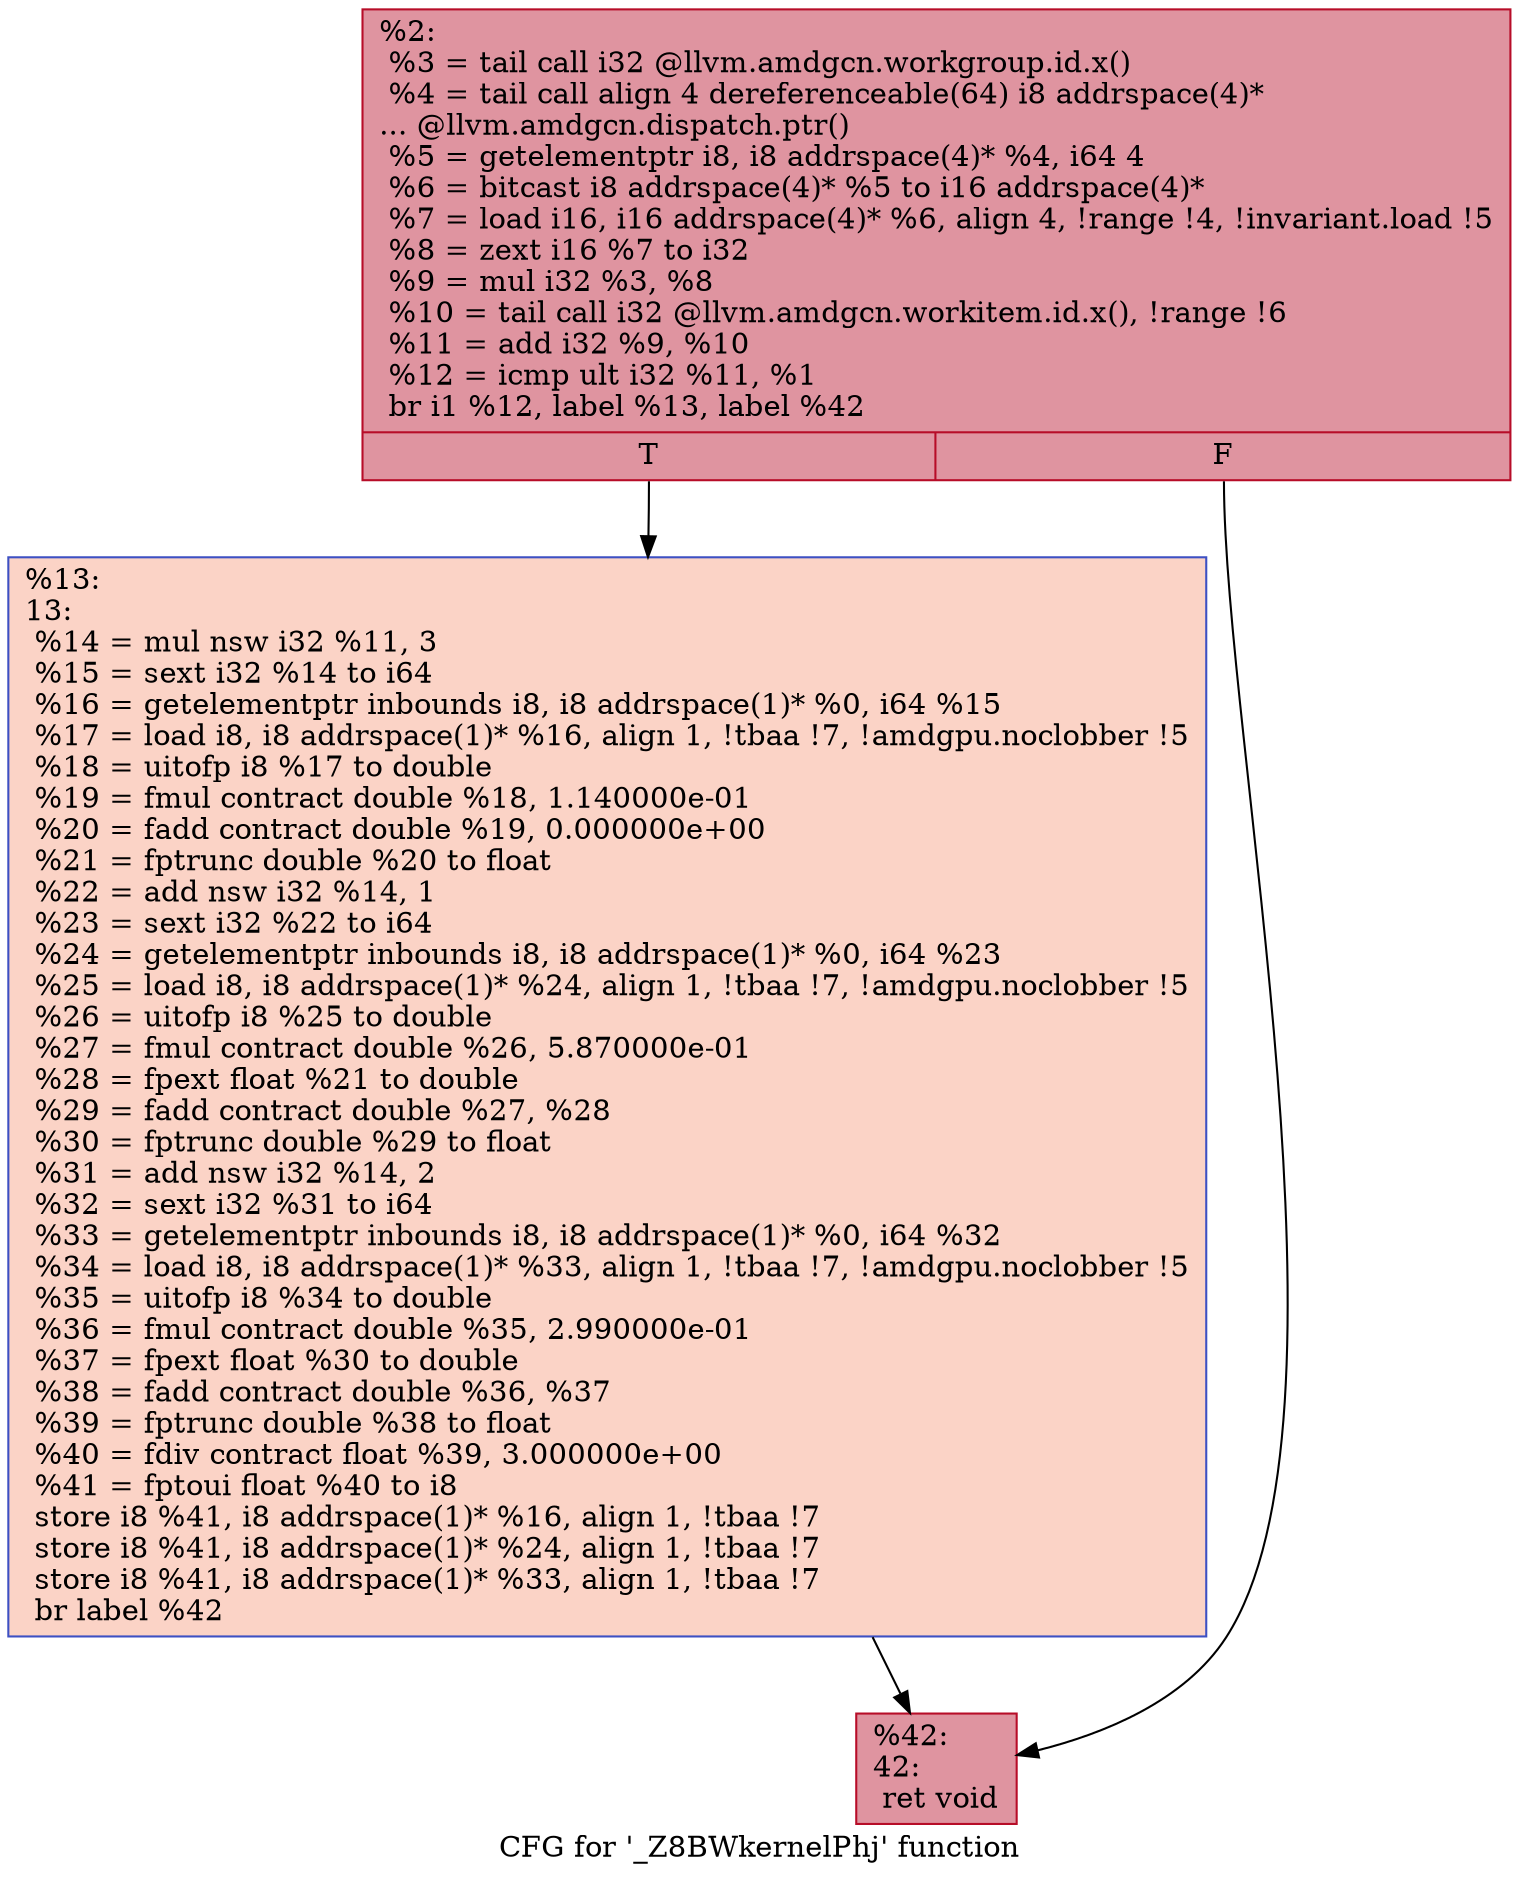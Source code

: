 digraph "CFG for '_Z8BWkernelPhj' function" {
	label="CFG for '_Z8BWkernelPhj' function";

	Node0x5df5300 [shape=record,color="#b70d28ff", style=filled, fillcolor="#b70d2870",label="{%2:\l  %3 = tail call i32 @llvm.amdgcn.workgroup.id.x()\l  %4 = tail call align 4 dereferenceable(64) i8 addrspace(4)*\l... @llvm.amdgcn.dispatch.ptr()\l  %5 = getelementptr i8, i8 addrspace(4)* %4, i64 4\l  %6 = bitcast i8 addrspace(4)* %5 to i16 addrspace(4)*\l  %7 = load i16, i16 addrspace(4)* %6, align 4, !range !4, !invariant.load !5\l  %8 = zext i16 %7 to i32\l  %9 = mul i32 %3, %8\l  %10 = tail call i32 @llvm.amdgcn.workitem.id.x(), !range !6\l  %11 = add i32 %9, %10\l  %12 = icmp ult i32 %11, %1\l  br i1 %12, label %13, label %42\l|{<s0>T|<s1>F}}"];
	Node0x5df5300:s0 -> Node0x5df7240;
	Node0x5df5300:s1 -> Node0x5df72d0;
	Node0x5df7240 [shape=record,color="#3d50c3ff", style=filled, fillcolor="#f59c7d70",label="{%13:\l13:                                               \l  %14 = mul nsw i32 %11, 3\l  %15 = sext i32 %14 to i64\l  %16 = getelementptr inbounds i8, i8 addrspace(1)* %0, i64 %15\l  %17 = load i8, i8 addrspace(1)* %16, align 1, !tbaa !7, !amdgpu.noclobber !5\l  %18 = uitofp i8 %17 to double\l  %19 = fmul contract double %18, 1.140000e-01\l  %20 = fadd contract double %19, 0.000000e+00\l  %21 = fptrunc double %20 to float\l  %22 = add nsw i32 %14, 1\l  %23 = sext i32 %22 to i64\l  %24 = getelementptr inbounds i8, i8 addrspace(1)* %0, i64 %23\l  %25 = load i8, i8 addrspace(1)* %24, align 1, !tbaa !7, !amdgpu.noclobber !5\l  %26 = uitofp i8 %25 to double\l  %27 = fmul contract double %26, 5.870000e-01\l  %28 = fpext float %21 to double\l  %29 = fadd contract double %27, %28\l  %30 = fptrunc double %29 to float\l  %31 = add nsw i32 %14, 2\l  %32 = sext i32 %31 to i64\l  %33 = getelementptr inbounds i8, i8 addrspace(1)* %0, i64 %32\l  %34 = load i8, i8 addrspace(1)* %33, align 1, !tbaa !7, !amdgpu.noclobber !5\l  %35 = uitofp i8 %34 to double\l  %36 = fmul contract double %35, 2.990000e-01\l  %37 = fpext float %30 to double\l  %38 = fadd contract double %36, %37\l  %39 = fptrunc double %38 to float\l  %40 = fdiv contract float %39, 3.000000e+00\l  %41 = fptoui float %40 to i8\l  store i8 %41, i8 addrspace(1)* %16, align 1, !tbaa !7\l  store i8 %41, i8 addrspace(1)* %24, align 1, !tbaa !7\l  store i8 %41, i8 addrspace(1)* %33, align 1, !tbaa !7\l  br label %42\l}"];
	Node0x5df7240 -> Node0x5df72d0;
	Node0x5df72d0 [shape=record,color="#b70d28ff", style=filled, fillcolor="#b70d2870",label="{%42:\l42:                                               \l  ret void\l}"];
}
